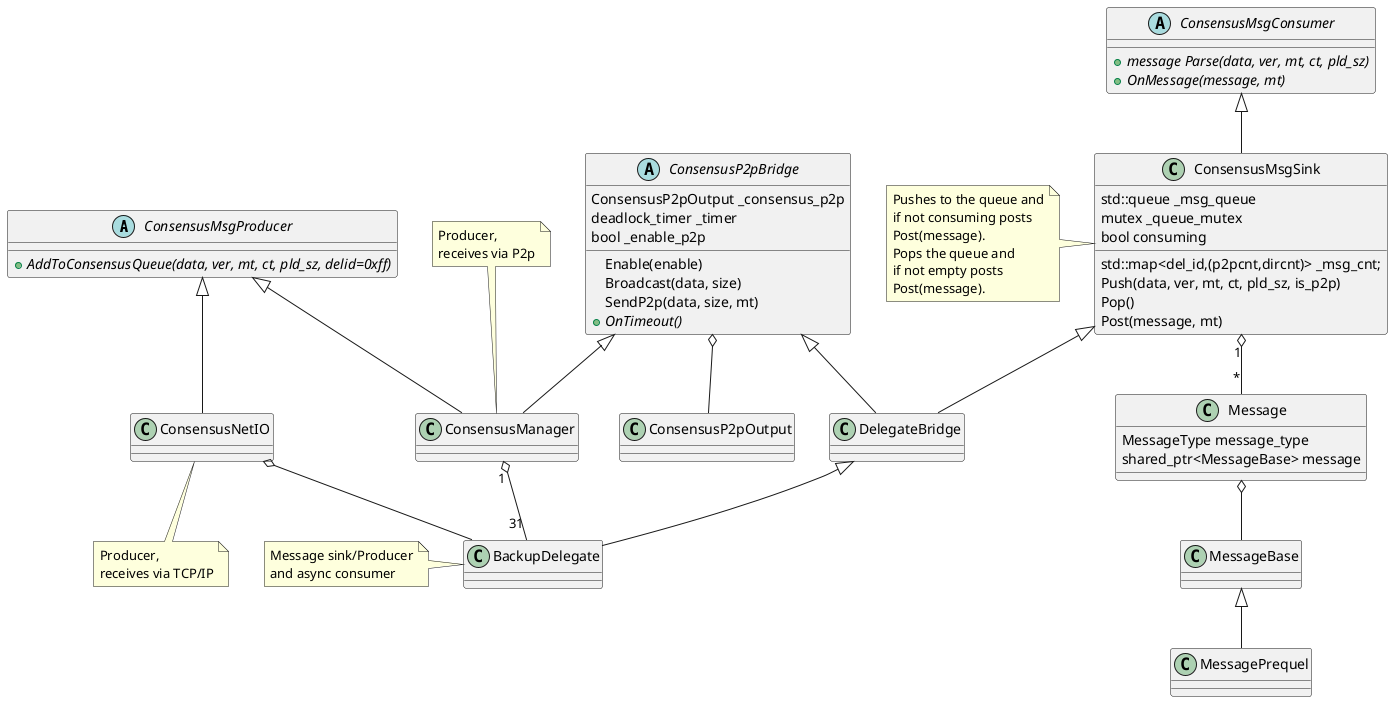 @startuml

abstract class ConsensusMsgProducer {
    {abstract} + AddToConsensusQueue(data, ver, mt, ct, pld_sz, delid=0xff)
}

abstract class ConsensusP2pBridge {
    ConsensusP2pOutput _consensus_p2p
    deadlock_timer _timer
    bool _enable_p2p
    Enable(enable)
    Broadcast(data, size)
    SendP2p(data, size, mt)
    {abstract} + OnTimeout()
}

class ConsensusP2pOutput

ConsensusP2pBridge o-- ConsensusP2pOutput

class ConsensusManager {
}
note top of ConsensusManager : Producer,\nreceives via P2p

ConsensusP2pBridge <|-- ConsensusManager
ConsensusMsgProducer <|-- ConsensusManager

class ConsensusNetIO
note bottom of ConsensusNetIO : Producer,\nreceives via TCP/IP

ConsensusMsgProducer <|--ConsensusNetIO
ConsensusNetIO o-- BackupDelegate

class BackupDelegate {
}

note left of BackupDelegate : Message sink/Producer\n\
and async consumer

ConsensusP2pBridge <|-- DelegateBridge
ConsensusManager "1" o-- "31" BackupDelegate

class MessagePrequel

class Message {
    MessageType message_type
    shared_ptr<MessageBase> message
}

MessageBase <|-- MessagePrequel
Message o-- MessageBase

class ConsensusMsgSink {
    std::queue _msg_queue
    mutex _queue_mutex
    bool consuming
    std::map<del_id,(p2pcnt,dircnt)> _msg_cnt;
    Push(data, ver, mt, ct, pld_sz, is_p2p)
    Pop()
    Post(message, mt)
}
note left of ConsensusMsgSink :\
Pushes to the queue and\n\
if not consuming posts\n\
Post(message).\n\
Pops the queue and\n\
if not empty posts\n\
Post(message).

abstract class ConsensusMsgConsumer {
    {abstract} + message Parse(data, ver, mt, ct, pld_sz)
    {abstract} + OnMessage(message, mt)
}

class DelegateBridge {
}

'ConsensusMsgConsumer <|-- DelegateBridge
ConsensusMsgSink <|-- DelegateBridge

ConsensusMsgSink "1" o-- "*" Message

ConsensusMsgConsumer <|-- ConsensusMsgSink

class BackupDelegate

'BackupDelegate <|-- ConsensusMsgConsumer
'BackupDelegate <|-- ConsensusMsgSink
DelegateBridge <|-- BackupDelegate

@enduml

